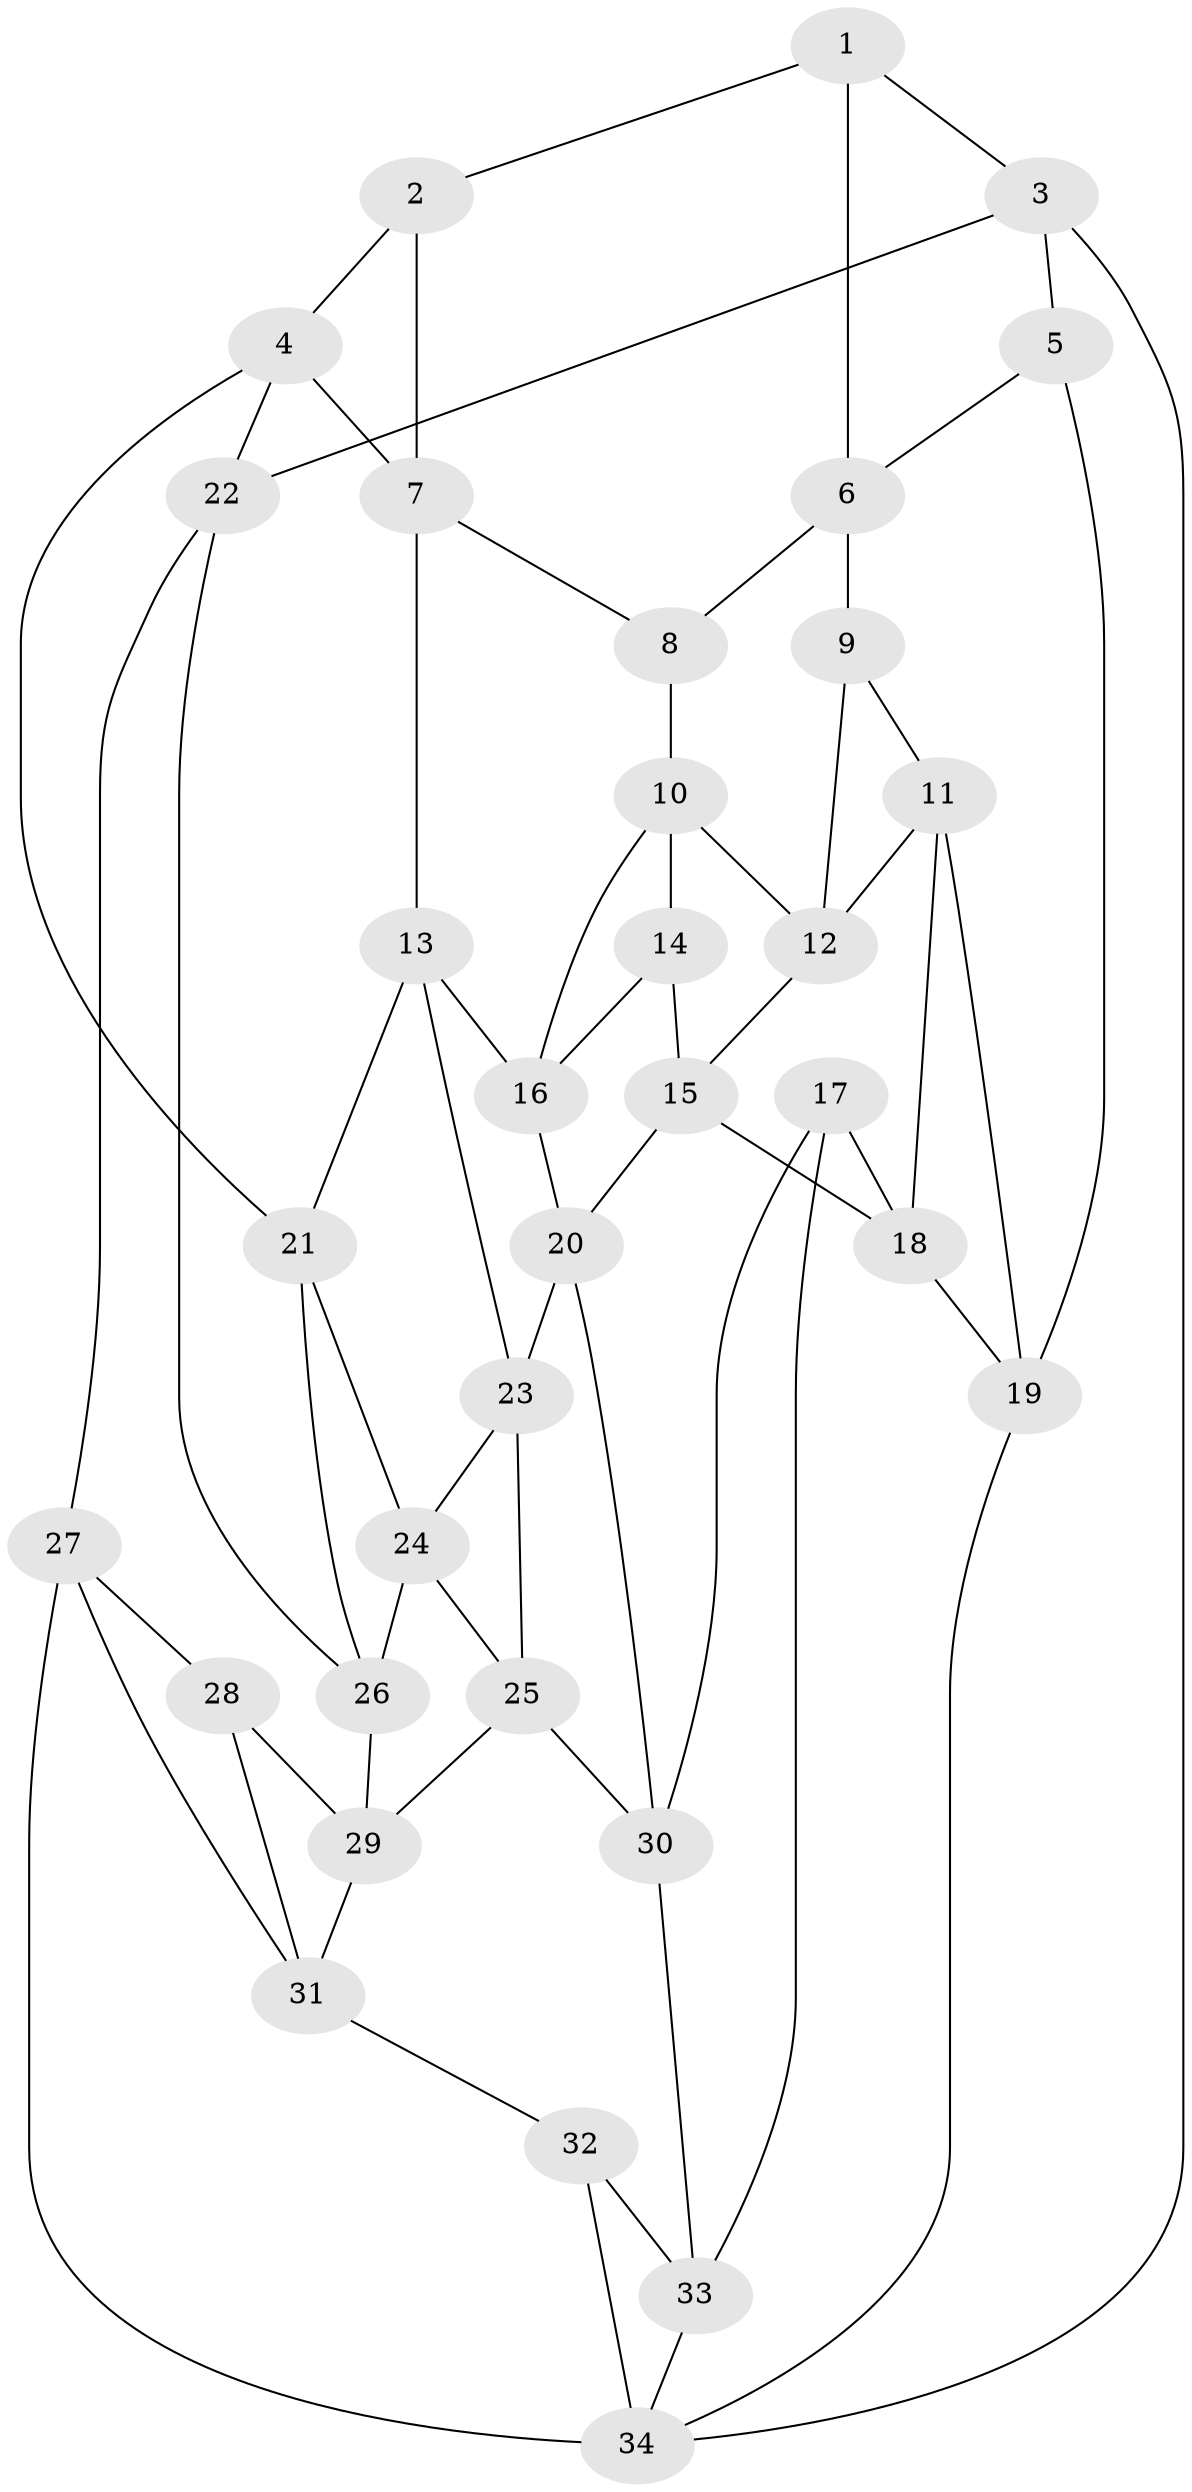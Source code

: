 // original degree distribution, {3: 0.047619047619047616, 4: 0.20634920634920634, 5: 0.5555555555555556, 6: 0.19047619047619047}
// Generated by graph-tools (version 1.1) at 2025/51/03/09/25 03:51:05]
// undirected, 34 vertices, 64 edges
graph export_dot {
graph [start="1"]
  node [color=gray90,style=filled];
  1;
  2;
  3;
  4;
  5;
  6;
  7;
  8;
  9;
  10;
  11;
  12;
  13;
  14;
  15;
  16;
  17;
  18;
  19;
  20;
  21;
  22;
  23;
  24;
  25;
  26;
  27;
  28;
  29;
  30;
  31;
  32;
  33;
  34;
  1 -- 2 [weight=1.0];
  1 -- 3 [weight=1.0];
  1 -- 6 [weight=1.0];
  2 -- 4 [weight=1.0];
  2 -- 7 [weight=1.0];
  3 -- 5 [weight=1.0];
  3 -- 22 [weight=1.0];
  3 -- 34 [weight=1.0];
  4 -- 7 [weight=1.0];
  4 -- 21 [weight=1.0];
  4 -- 22 [weight=1.0];
  5 -- 6 [weight=1.0];
  5 -- 19 [weight=2.0];
  6 -- 8 [weight=1.0];
  6 -- 9 [weight=1.0];
  7 -- 8 [weight=1.0];
  7 -- 13 [weight=1.0];
  8 -- 10 [weight=1.0];
  9 -- 11 [weight=1.0];
  9 -- 12 [weight=1.0];
  10 -- 12 [weight=1.0];
  10 -- 14 [weight=1.0];
  10 -- 16 [weight=1.0];
  11 -- 12 [weight=1.0];
  11 -- 18 [weight=1.0];
  11 -- 19 [weight=1.0];
  12 -- 15 [weight=1.0];
  13 -- 16 [weight=1.0];
  13 -- 21 [weight=1.0];
  13 -- 23 [weight=1.0];
  14 -- 15 [weight=1.0];
  14 -- 16 [weight=1.0];
  15 -- 18 [weight=1.0];
  15 -- 20 [weight=1.0];
  16 -- 20 [weight=1.0];
  17 -- 18 [weight=1.0];
  17 -- 30 [weight=1.0];
  17 -- 33 [weight=1.0];
  18 -- 19 [weight=1.0];
  19 -- 34 [weight=1.0];
  20 -- 23 [weight=1.0];
  20 -- 30 [weight=1.0];
  21 -- 24 [weight=1.0];
  21 -- 26 [weight=1.0];
  22 -- 26 [weight=1.0];
  22 -- 27 [weight=1.0];
  23 -- 24 [weight=1.0];
  23 -- 25 [weight=1.0];
  24 -- 25 [weight=1.0];
  24 -- 26 [weight=1.0];
  25 -- 29 [weight=1.0];
  25 -- 30 [weight=1.0];
  26 -- 29 [weight=1.0];
  27 -- 28 [weight=1.0];
  27 -- 31 [weight=1.0];
  27 -- 34 [weight=1.0];
  28 -- 29 [weight=1.0];
  28 -- 31 [weight=1.0];
  29 -- 31 [weight=1.0];
  30 -- 33 [weight=1.0];
  31 -- 32 [weight=1.0];
  32 -- 33 [weight=1.0];
  32 -- 34 [weight=2.0];
  33 -- 34 [weight=1.0];
}

